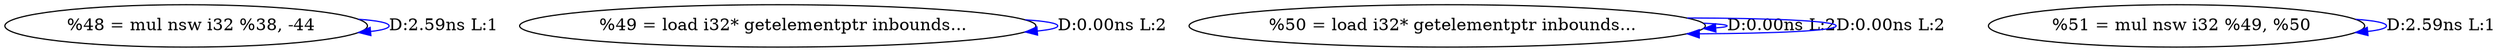 digraph {
Node0x55e6214ac0a0[label="  %48 = mul nsw i32 %38, -44"];
Node0x55e6214ac0a0 -> Node0x55e6214ac0a0[label="D:2.59ns L:1",color=blue];
Node0x55e6214ac340[label="  %49 = load i32* getelementptr inbounds..."];
Node0x55e6214ac340 -> Node0x55e6214ac340[label="D:0.00ns L:2",color=blue];
Node0x55e6214ac420[label="  %50 = load i32* getelementptr inbounds..."];
Node0x55e6214ac420 -> Node0x55e6214ac420[label="D:0.00ns L:2",color=blue];
Node0x55e6214ac420 -> Node0x55e6214ac420[label="D:0.00ns L:2",color=blue];
Node0x55e6214ac500[label="  %51 = mul nsw i32 %49, %50"];
Node0x55e6214ac500 -> Node0x55e6214ac500[label="D:2.59ns L:1",color=blue];
}
